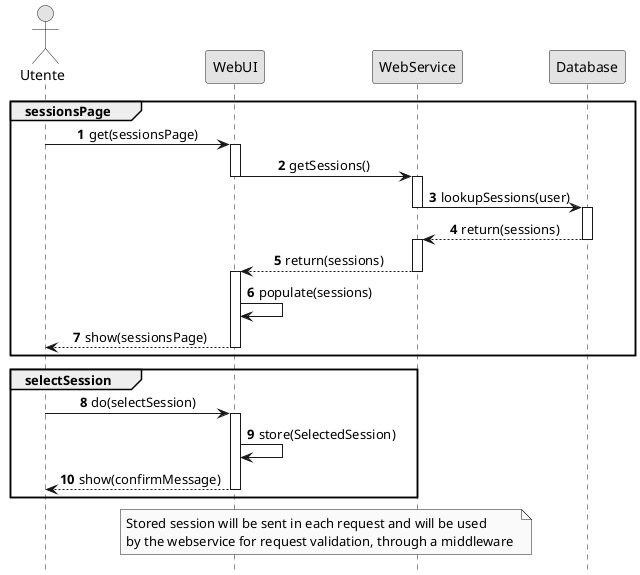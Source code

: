 
             ┌─┐
             ║"│
             └┬┘
             ┌┼┐
              │                      ┌─────┐                     ┌──────────┐               ┌────────┐
             ┌┴┐                     │WebUI│                     │WebService│               │Database│
           Utente                    └──┬──┘                     └────┬─────┘               └───┬────┘
             │                          │                             │                         │
╔════════════╪══╤═══════════════════════╪═════════════════════════════╪═════════════════════════╪══════════════╗
║ SESSIONSPAGE  │                       │                             │                         │              ║
╟───────────────┘1 get(sessionsPage)   ┌┴┐                            │                         │              ║
║            │ ───────────────────────>│ │                            │                         │              ║
║            │                         │ │                            │                         │              ║
║            │                         │ │      2 getSessions()       ┌┴┐                       │              ║
║            │                         │ │ ──────────────────────────>│ │                       │              ║
║            │                         └┬┘                            │ │                       │              ║
║            │                          │                             │ │3 lookupSessions(user)┌┴┐             ║
║            │                          │                             │ │ ────────────────────>│ │             ║
║            │                          │                             └┬┘                      │ │             ║
║            │                          │                             │   4 return(sessions)   │ │             ║
║            │                          │                             │ <─ ─ ─ ─ ─ ─ ─ ─ ─ ─ ─ │ │             ║
║            │                          │                             │                        └┬┘             ║
║            │                         ┌┴┐     5 return(sessions)     │                         │              ║
║            │                         │ │ <─ ─ ─ ─ ─ ─ ─ ─ ─ ─ ─ ─ ─ ─                         │              ║
║            │                         │ │                            │                         │              ║
║            │                         │ │────┐                       │                         │              ║
║            │                         │ │    │ <b>6</b>              │                         │              ║
║            │                         │ │<───┘ populate(sessions)    │                         │              ║
║            │                         │ │                            │                         │              ║
║            │                         │ │                            │                         │              ║
║            │  7 show(sessionsPage)   │ │                            │                         │              ║
║            │ <─ ─ ─ ─ ─ ─ ─ ─ ─ ─ ─ ─│ │                            │                         │              ║
╚════════════╪════════════════════════════════════════════════════════╪═════════════════════════╪══════════════╝
             │                          │                             │                         │
             │                          │                             │                         │
╔════════════╪═══╤══════════════════════╪═════════════════════════════╪═══╗                     │
║ SELECTSESSION  │                      │                             │   ║                     │
╟────────────────8 do(selectSession)   ┌┴┐                            │   ║                     │
║            │ ───────────────────────>│ │                            │   ║                     │
║            │                         │ │                            │   ║                     │
║            │                         │ │────┐                       │   ║                     │
║            │                         │ │    │ <b>9</b>              │   ║                     │
║            │                         │ │<───┘ store(SelectedSession)│   ║                     │
║            │                         │ │                            │   ║                     │
║            │                         │ │                            │   ║                     │
║            │ 10 show(confirmMessage) │ │                            │   ║                     │
║            │ <─ ─ ─ ─ ─ ─ ─ ─ ─ ─ ─ ─│ │                            │   ║                     │
╚════════════╪════════════════════════════════════════════════════════╪═══╝                     │
             │                          │                             │                         │
             │         ╔════════════════╧═════════════════════════════╧══════════════════╗      │
             │         ║Stored session will be sent in each request and will be used    ░║      │
             │         ║by the webservice for request validation, through a middleware   ║      │
             │         ╚════════════════╤═════════════════════════════╤══════════════════╝      │

@startuml
hide footbox
autonumber

skinparam shadowing false
skinparam sequenceMessageAlign center
skinparam monochrome true

Actor Utente
participant WebUI
participant WebService
participant Database
group sessionsPage
    Utente -> WebUI : get(sessionsPage)
activate WebUI
WebUI -> WebService : getSessions()
deactivate WebUI
activate WebService
WebService -> Database : lookupSessions(user)
deactivate WebService
activate Database
WebService <-- Database : return(sessions)
deactivate Database
activate WebService
WebUI <-- WebService : return(sessions)
deactivate WebService
activate WebUI
WebUI -> WebUI : populate(sessions)
Utente <-- WebUI : show(sessionsPage)
deactivate WebUI
end
group selectSession
    Utente -> WebUI: do(selectSession)
activate WebUI
WebUI -> WebUI : store(SelectedSession)
Utente <-- WebUI : show(confirmMessage)
deactivate WebUI
end
note over WebUI, WebService
    Stored session will be sent in each request and will be used
    by the webservice for request validation, through a middleware 
end note

@enduml
